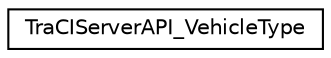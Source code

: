 digraph "Graphical Class Hierarchy"
{
  edge [fontname="Helvetica",fontsize="10",labelfontname="Helvetica",labelfontsize="10"];
  node [fontname="Helvetica",fontsize="10",shape=record];
  rankdir="LR";
  Node0 [label="TraCIServerAPI_VehicleType",height=0.2,width=0.4,color="black", fillcolor="white", style="filled",URL="$d0/d89/class_tra_c_i_server_a_p_i___vehicle_type.html",tooltip="APIs for getting/setting vehicle type values via TraCI. "];
}
